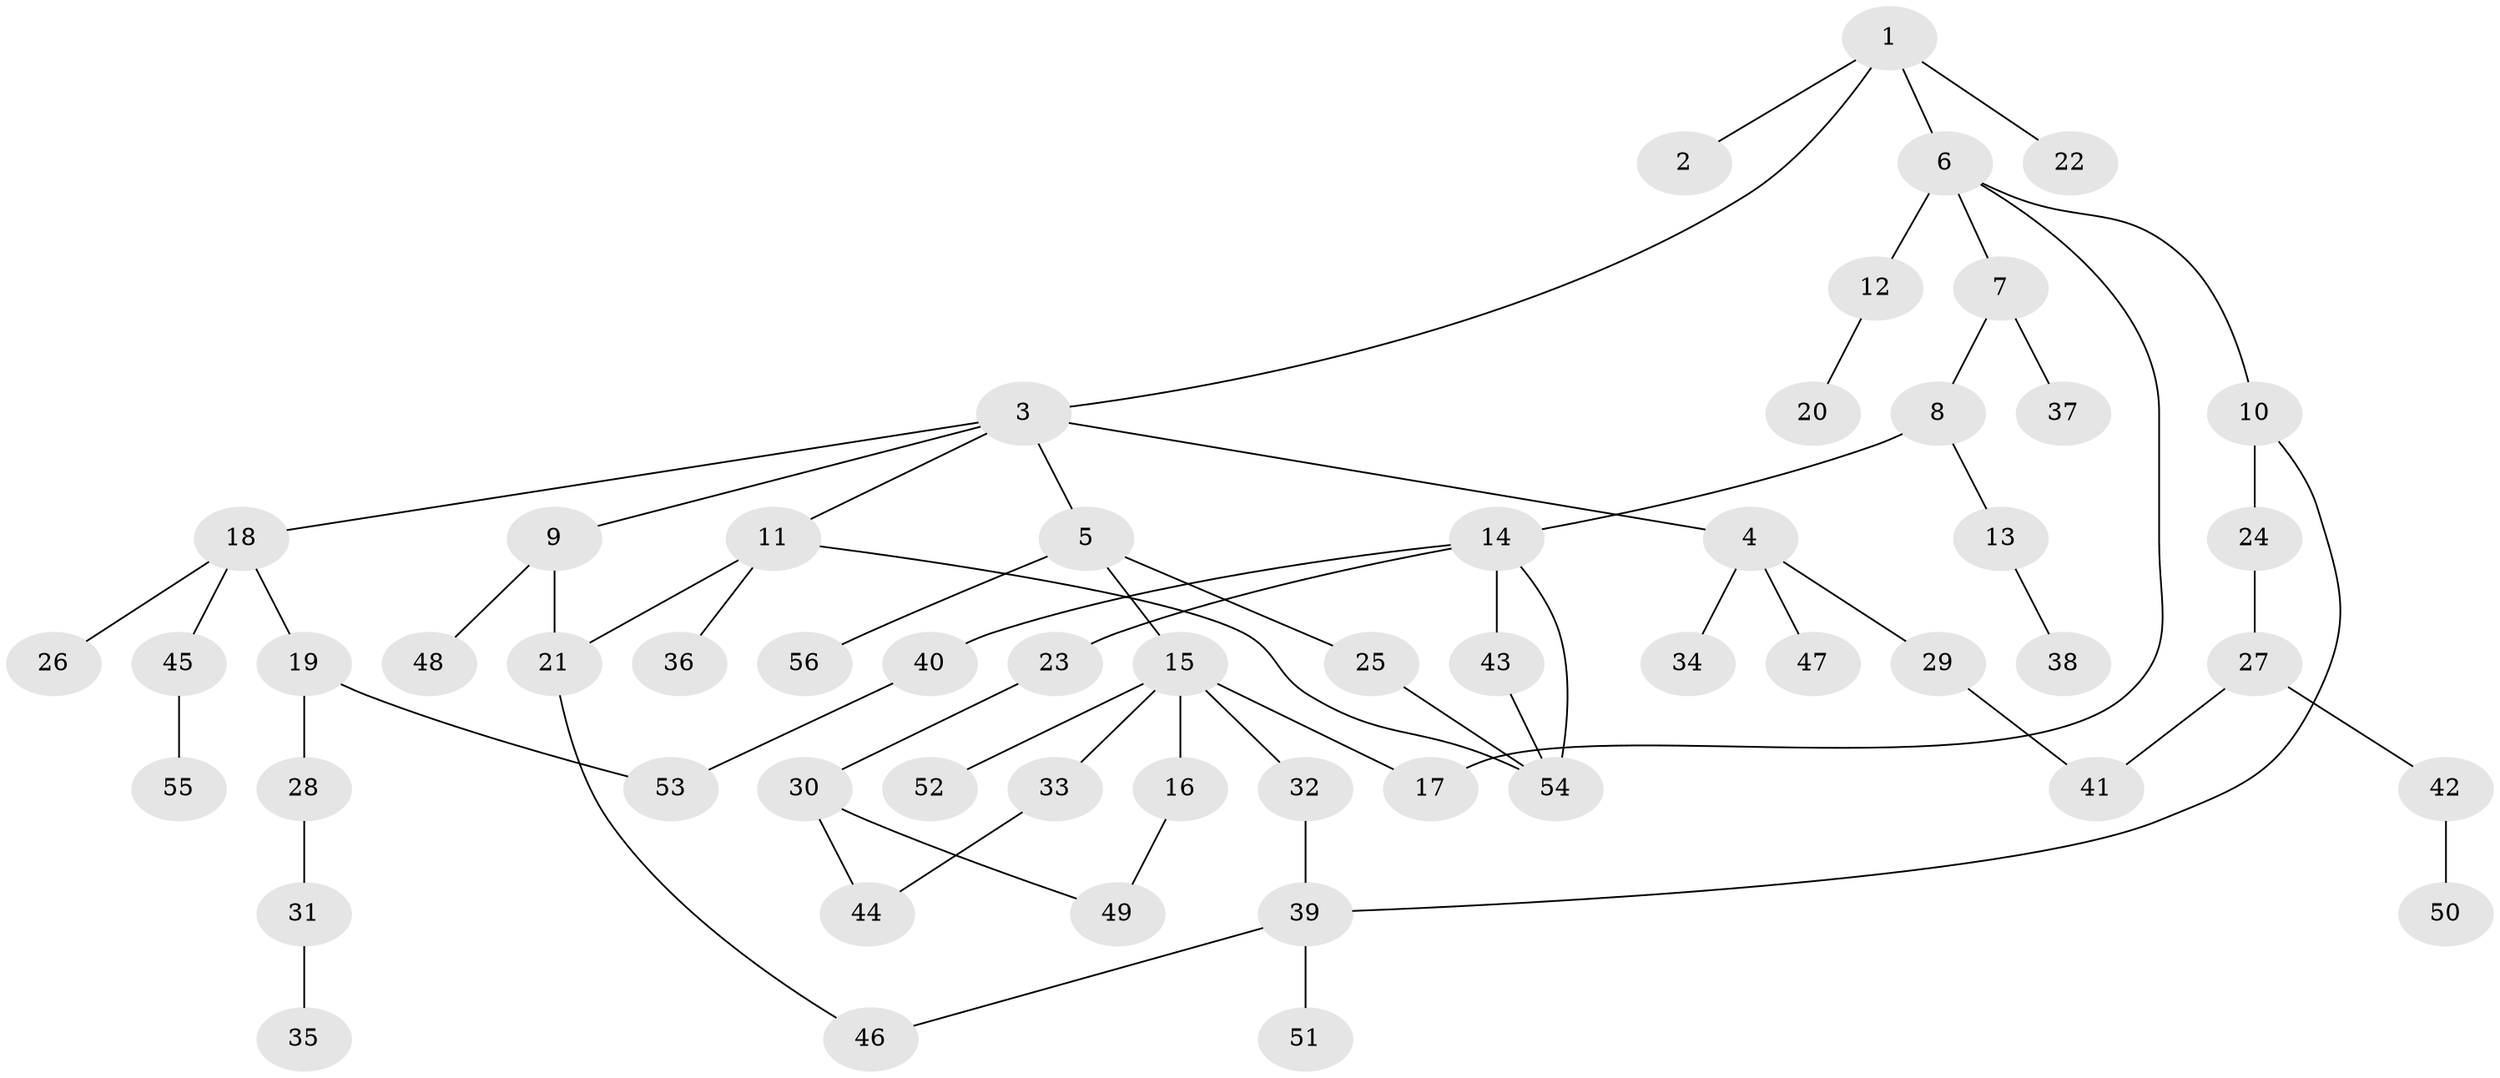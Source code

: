 // coarse degree distribution, {3: 0.2777777777777778, 1: 0.2777777777777778, 7: 0.027777777777777776, 6: 0.027777777777777776, 2: 0.2777777777777778, 4: 0.08333333333333333, 5: 0.027777777777777776}
// Generated by graph-tools (version 1.1) at 2025/51/02/27/25 19:51:40]
// undirected, 56 vertices, 66 edges
graph export_dot {
graph [start="1"]
  node [color=gray90,style=filled];
  1;
  2;
  3;
  4;
  5;
  6;
  7;
  8;
  9;
  10;
  11;
  12;
  13;
  14;
  15;
  16;
  17;
  18;
  19;
  20;
  21;
  22;
  23;
  24;
  25;
  26;
  27;
  28;
  29;
  30;
  31;
  32;
  33;
  34;
  35;
  36;
  37;
  38;
  39;
  40;
  41;
  42;
  43;
  44;
  45;
  46;
  47;
  48;
  49;
  50;
  51;
  52;
  53;
  54;
  55;
  56;
  1 -- 2;
  1 -- 3;
  1 -- 6;
  1 -- 22;
  3 -- 4;
  3 -- 5;
  3 -- 9;
  3 -- 11;
  3 -- 18;
  4 -- 29;
  4 -- 34;
  4 -- 47;
  5 -- 15;
  5 -- 25;
  5 -- 56;
  6 -- 7;
  6 -- 10;
  6 -- 12;
  6 -- 17;
  7 -- 8;
  7 -- 37;
  8 -- 13;
  8 -- 14;
  9 -- 21;
  9 -- 48;
  10 -- 24;
  10 -- 39;
  11 -- 36;
  11 -- 54;
  11 -- 21;
  12 -- 20;
  13 -- 38;
  14 -- 23;
  14 -- 40;
  14 -- 43;
  14 -- 54;
  15 -- 16;
  15 -- 17;
  15 -- 32;
  15 -- 33;
  15 -- 52;
  16 -- 49;
  18 -- 19;
  18 -- 26;
  18 -- 45;
  19 -- 28;
  19 -- 53;
  21 -- 46;
  23 -- 30;
  24 -- 27;
  25 -- 54;
  27 -- 42;
  27 -- 41;
  28 -- 31;
  29 -- 41;
  30 -- 44;
  30 -- 49;
  31 -- 35;
  32 -- 39;
  33 -- 44;
  39 -- 51;
  39 -- 46;
  40 -- 53;
  42 -- 50;
  43 -- 54;
  45 -- 55;
}
